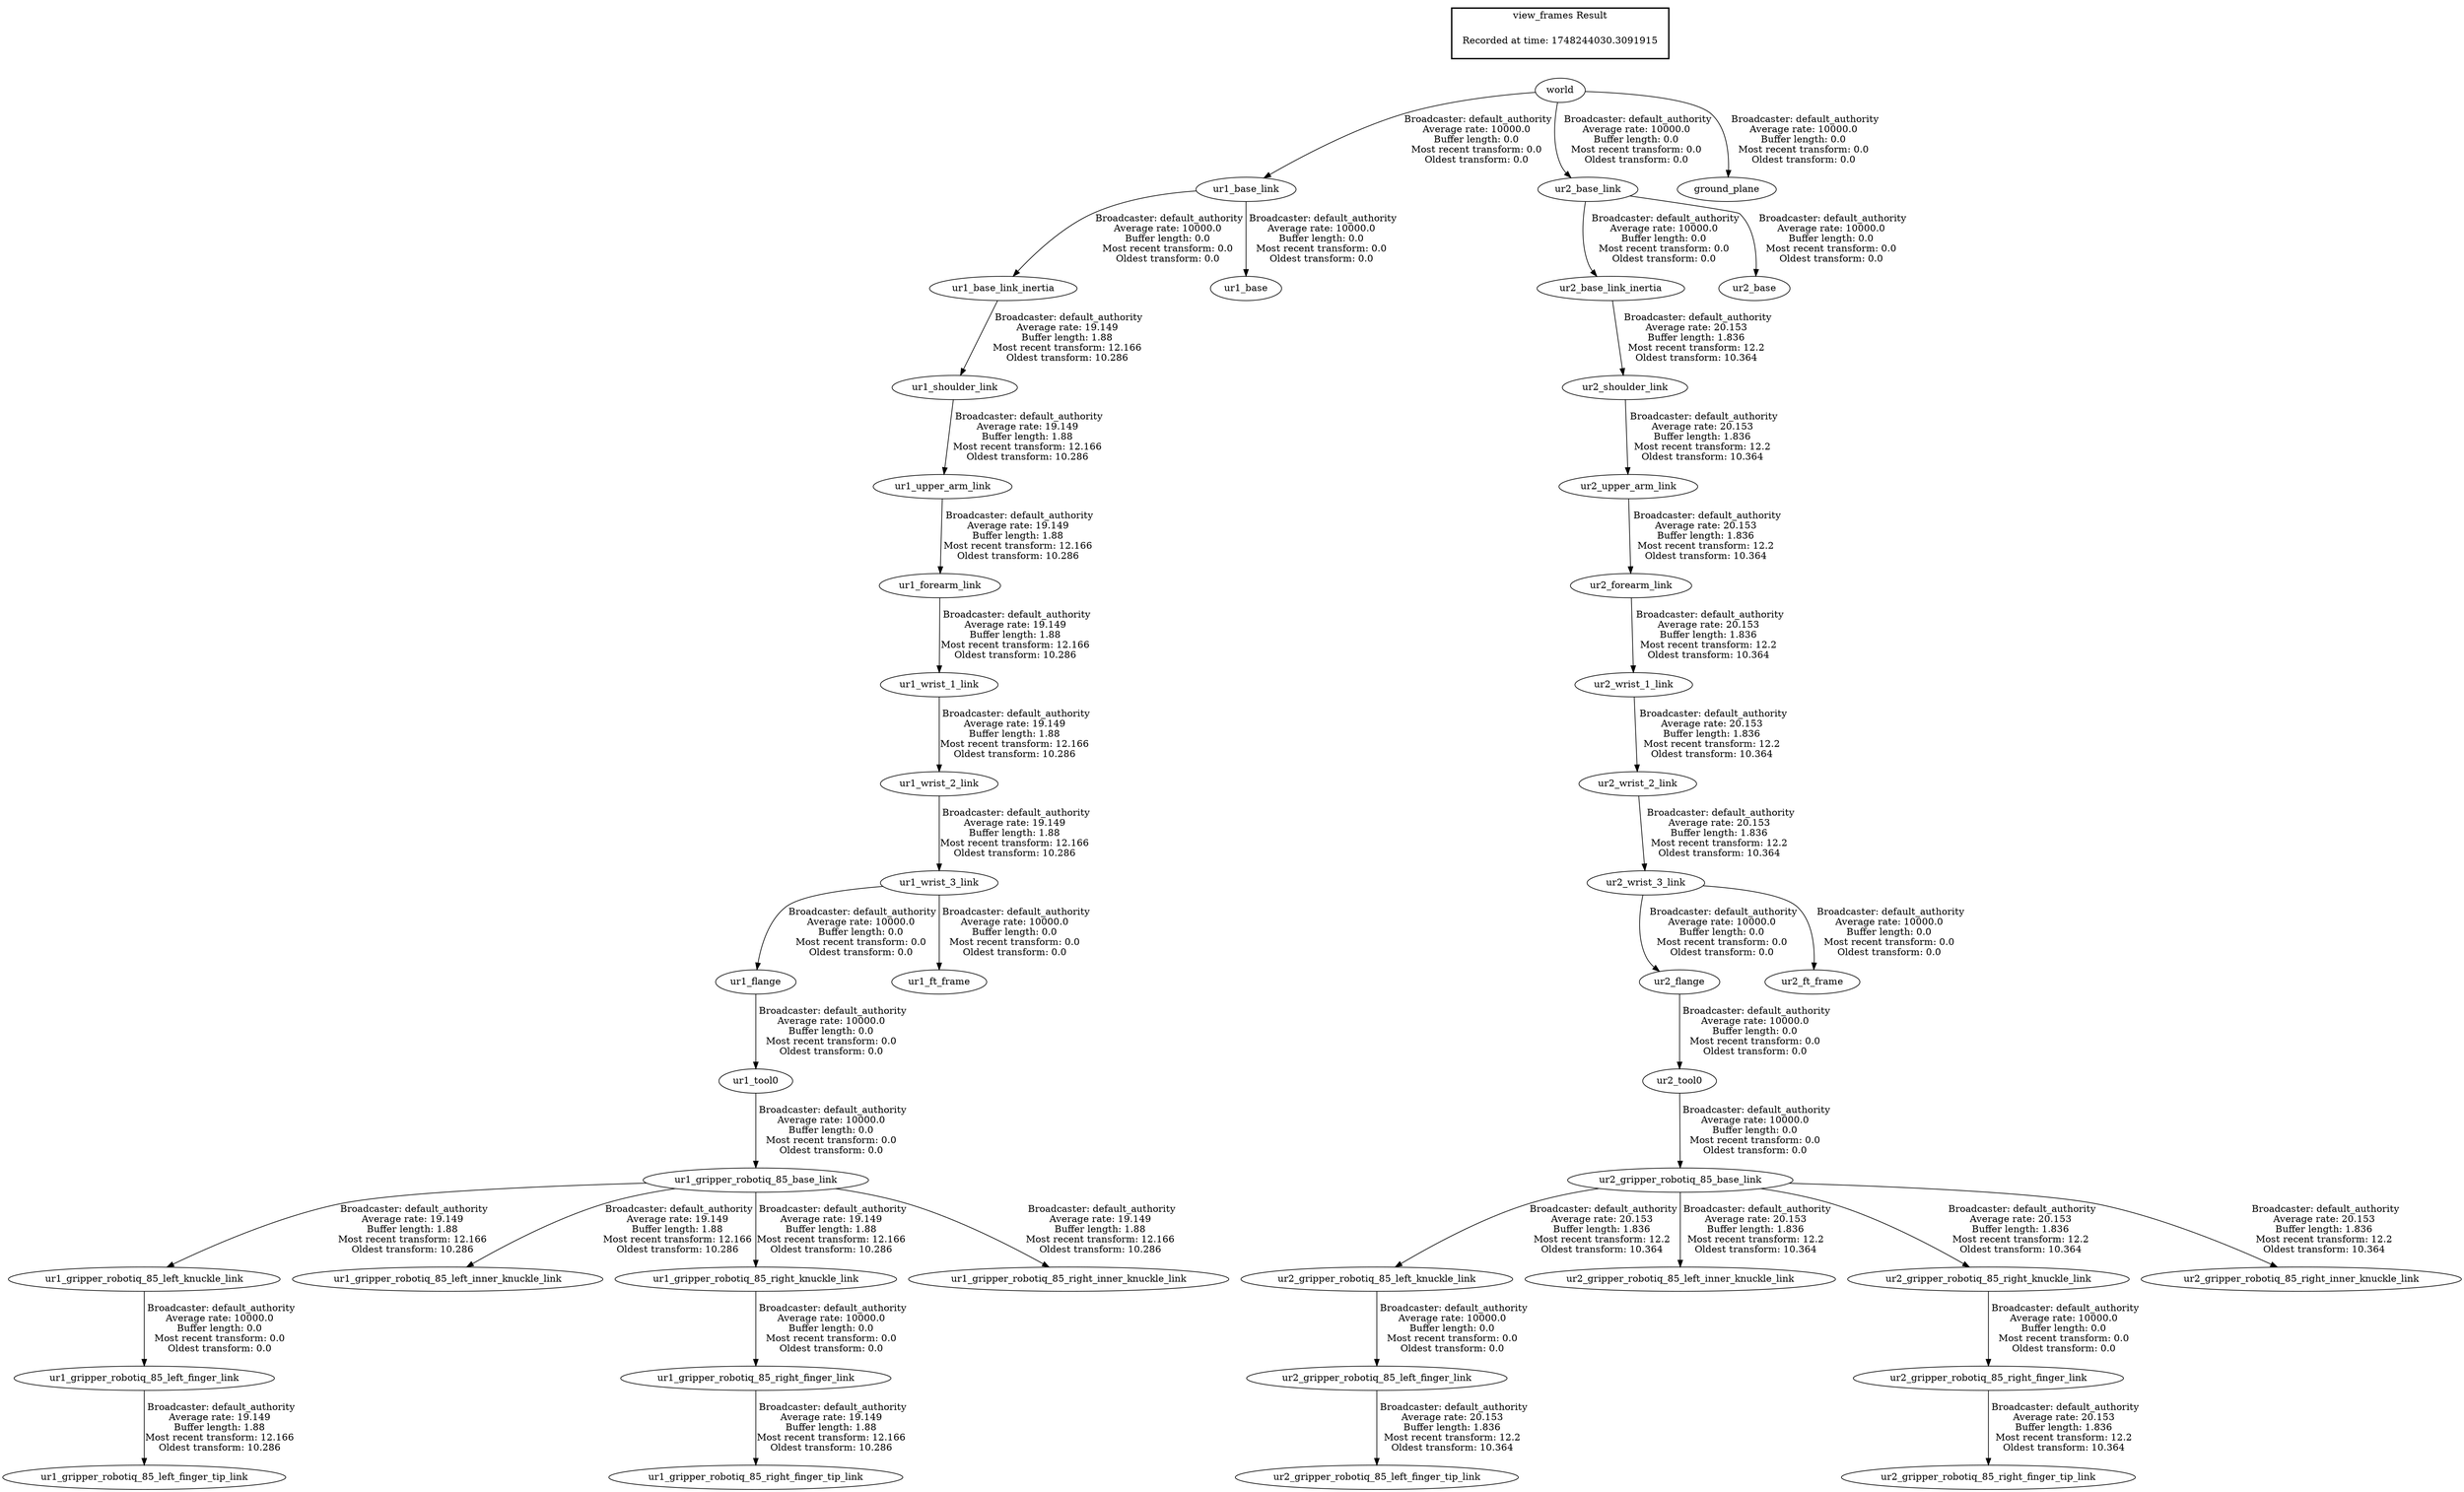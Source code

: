 digraph G {
"ur1_upper_arm_link" -> "ur1_forearm_link"[label=" Broadcaster: default_authority\nAverage rate: 19.149\nBuffer length: 1.88\nMost recent transform: 12.166\nOldest transform: 10.286\n"];
"ur1_shoulder_link" -> "ur1_upper_arm_link"[label=" Broadcaster: default_authority\nAverage rate: 19.149\nBuffer length: 1.88\nMost recent transform: 12.166\nOldest transform: 10.286\n"];
"ur1_gripper_robotiq_85_left_finger_link" -> "ur1_gripper_robotiq_85_left_finger_tip_link"[label=" Broadcaster: default_authority\nAverage rate: 19.149\nBuffer length: 1.88\nMost recent transform: 12.166\nOldest transform: 10.286\n"];
"ur1_gripper_robotiq_85_left_knuckle_link" -> "ur1_gripper_robotiq_85_left_finger_link"[label=" Broadcaster: default_authority\nAverage rate: 10000.0\nBuffer length: 0.0\nMost recent transform: 0.0\nOldest transform: 0.0\n"];
"ur1_gripper_robotiq_85_base_link" -> "ur1_gripper_robotiq_85_left_inner_knuckle_link"[label=" Broadcaster: default_authority\nAverage rate: 19.149\nBuffer length: 1.88\nMost recent transform: 12.166\nOldest transform: 10.286\n"];
"ur1_tool0" -> "ur1_gripper_robotiq_85_base_link"[label=" Broadcaster: default_authority\nAverage rate: 10000.0\nBuffer length: 0.0\nMost recent transform: 0.0\nOldest transform: 0.0\n"];
"ur1_gripper_robotiq_85_base_link" -> "ur1_gripper_robotiq_85_left_knuckle_link"[label=" Broadcaster: default_authority\nAverage rate: 19.149\nBuffer length: 1.88\nMost recent transform: 12.166\nOldest transform: 10.286\n"];
"ur1_gripper_robotiq_85_right_finger_link" -> "ur1_gripper_robotiq_85_right_finger_tip_link"[label=" Broadcaster: default_authority\nAverage rate: 19.149\nBuffer length: 1.88\nMost recent transform: 12.166\nOldest transform: 10.286\n"];
"ur1_gripper_robotiq_85_right_knuckle_link" -> "ur1_gripper_robotiq_85_right_finger_link"[label=" Broadcaster: default_authority\nAverage rate: 10000.0\nBuffer length: 0.0\nMost recent transform: 0.0\nOldest transform: 0.0\n"];
"ur1_gripper_robotiq_85_base_link" -> "ur1_gripper_robotiq_85_right_inner_knuckle_link"[label=" Broadcaster: default_authority\nAverage rate: 19.149\nBuffer length: 1.88\nMost recent transform: 12.166\nOldest transform: 10.286\n"];
"ur1_gripper_robotiq_85_base_link" -> "ur1_gripper_robotiq_85_right_knuckle_link"[label=" Broadcaster: default_authority\nAverage rate: 19.149\nBuffer length: 1.88\nMost recent transform: 12.166\nOldest transform: 10.286\n"];
"ur1_base_link_inertia" -> "ur1_shoulder_link"[label=" Broadcaster: default_authority\nAverage rate: 19.149\nBuffer length: 1.88\nMost recent transform: 12.166\nOldest transform: 10.286\n"];
"ur1_base_link" -> "ur1_base_link_inertia"[label=" Broadcaster: default_authority\nAverage rate: 10000.0\nBuffer length: 0.0\nMost recent transform: 0.0\nOldest transform: 0.0\n"];
"ur1_forearm_link" -> "ur1_wrist_1_link"[label=" Broadcaster: default_authority\nAverage rate: 19.149\nBuffer length: 1.88\nMost recent transform: 12.166\nOldest transform: 10.286\n"];
"ur1_wrist_1_link" -> "ur1_wrist_2_link"[label=" Broadcaster: default_authority\nAverage rate: 19.149\nBuffer length: 1.88\nMost recent transform: 12.166\nOldest transform: 10.286\n"];
"ur1_wrist_2_link" -> "ur1_wrist_3_link"[label=" Broadcaster: default_authority\nAverage rate: 19.149\nBuffer length: 1.88\nMost recent transform: 12.166\nOldest transform: 10.286\n"];
"ur2_upper_arm_link" -> "ur2_forearm_link"[label=" Broadcaster: default_authority\nAverage rate: 20.153\nBuffer length: 1.836\nMost recent transform: 12.2\nOldest transform: 10.364\n"];
"ur2_shoulder_link" -> "ur2_upper_arm_link"[label=" Broadcaster: default_authority\nAverage rate: 20.153\nBuffer length: 1.836\nMost recent transform: 12.2\nOldest transform: 10.364\n"];
"ur2_gripper_robotiq_85_left_finger_link" -> "ur2_gripper_robotiq_85_left_finger_tip_link"[label=" Broadcaster: default_authority\nAverage rate: 20.153\nBuffer length: 1.836\nMost recent transform: 12.2\nOldest transform: 10.364\n"];
"ur2_gripper_robotiq_85_left_knuckle_link" -> "ur2_gripper_robotiq_85_left_finger_link"[label=" Broadcaster: default_authority\nAverage rate: 10000.0\nBuffer length: 0.0\nMost recent transform: 0.0\nOldest transform: 0.0\n"];
"ur2_gripper_robotiq_85_base_link" -> "ur2_gripper_robotiq_85_left_inner_knuckle_link"[label=" Broadcaster: default_authority\nAverage rate: 20.153\nBuffer length: 1.836\nMost recent transform: 12.2\nOldest transform: 10.364\n"];
"ur2_tool0" -> "ur2_gripper_robotiq_85_base_link"[label=" Broadcaster: default_authority\nAverage rate: 10000.0\nBuffer length: 0.0\nMost recent transform: 0.0\nOldest transform: 0.0\n"];
"ur2_gripper_robotiq_85_base_link" -> "ur2_gripper_robotiq_85_left_knuckle_link"[label=" Broadcaster: default_authority\nAverage rate: 20.153\nBuffer length: 1.836\nMost recent transform: 12.2\nOldest transform: 10.364\n"];
"ur2_gripper_robotiq_85_right_finger_link" -> "ur2_gripper_robotiq_85_right_finger_tip_link"[label=" Broadcaster: default_authority\nAverage rate: 20.153\nBuffer length: 1.836\nMost recent transform: 12.2\nOldest transform: 10.364\n"];
"ur2_gripper_robotiq_85_right_knuckle_link" -> "ur2_gripper_robotiq_85_right_finger_link"[label=" Broadcaster: default_authority\nAverage rate: 10000.0\nBuffer length: 0.0\nMost recent transform: 0.0\nOldest transform: 0.0\n"];
"ur2_gripper_robotiq_85_base_link" -> "ur2_gripper_robotiq_85_right_inner_knuckle_link"[label=" Broadcaster: default_authority\nAverage rate: 20.153\nBuffer length: 1.836\nMost recent transform: 12.2\nOldest transform: 10.364\n"];
"ur2_gripper_robotiq_85_base_link" -> "ur2_gripper_robotiq_85_right_knuckle_link"[label=" Broadcaster: default_authority\nAverage rate: 20.153\nBuffer length: 1.836\nMost recent transform: 12.2\nOldest transform: 10.364\n"];
"ur2_base_link_inertia" -> "ur2_shoulder_link"[label=" Broadcaster: default_authority\nAverage rate: 20.153\nBuffer length: 1.836\nMost recent transform: 12.2\nOldest transform: 10.364\n"];
"ur2_base_link" -> "ur2_base_link_inertia"[label=" Broadcaster: default_authority\nAverage rate: 10000.0\nBuffer length: 0.0\nMost recent transform: 0.0\nOldest transform: 0.0\n"];
"ur2_forearm_link" -> "ur2_wrist_1_link"[label=" Broadcaster: default_authority\nAverage rate: 20.153\nBuffer length: 1.836\nMost recent transform: 12.2\nOldest transform: 10.364\n"];
"ur2_wrist_1_link" -> "ur2_wrist_2_link"[label=" Broadcaster: default_authority\nAverage rate: 20.153\nBuffer length: 1.836\nMost recent transform: 12.2\nOldest transform: 10.364\n"];
"ur2_wrist_2_link" -> "ur2_wrist_3_link"[label=" Broadcaster: default_authority\nAverage rate: 20.153\nBuffer length: 1.836\nMost recent transform: 12.2\nOldest transform: 10.364\n"];
"world" -> "ground_plane"[label=" Broadcaster: default_authority\nAverage rate: 10000.0\nBuffer length: 0.0\nMost recent transform: 0.0\nOldest transform: 0.0\n"];
"world" -> "ur2_base_link"[label=" Broadcaster: default_authority\nAverage rate: 10000.0\nBuffer length: 0.0\nMost recent transform: 0.0\nOldest transform: 0.0\n"];
"ur2_base_link" -> "ur2_base"[label=" Broadcaster: default_authority\nAverage rate: 10000.0\nBuffer length: 0.0\nMost recent transform: 0.0\nOldest transform: 0.0\n"];
"ur2_flange" -> "ur2_tool0"[label=" Broadcaster: default_authority\nAverage rate: 10000.0\nBuffer length: 0.0\nMost recent transform: 0.0\nOldest transform: 0.0\n"];
"ur2_wrist_3_link" -> "ur2_flange"[label=" Broadcaster: default_authority\nAverage rate: 10000.0\nBuffer length: 0.0\nMost recent transform: 0.0\nOldest transform: 0.0\n"];
"ur2_wrist_3_link" -> "ur2_ft_frame"[label=" Broadcaster: default_authority\nAverage rate: 10000.0\nBuffer length: 0.0\nMost recent transform: 0.0\nOldest transform: 0.0\n"];
"world" -> "ur1_base_link"[label=" Broadcaster: default_authority\nAverage rate: 10000.0\nBuffer length: 0.0\nMost recent transform: 0.0\nOldest transform: 0.0\n"];
"ur1_base_link" -> "ur1_base"[label=" Broadcaster: default_authority\nAverage rate: 10000.0\nBuffer length: 0.0\nMost recent transform: 0.0\nOldest transform: 0.0\n"];
"ur1_flange" -> "ur1_tool0"[label=" Broadcaster: default_authority\nAverage rate: 10000.0\nBuffer length: 0.0\nMost recent transform: 0.0\nOldest transform: 0.0\n"];
"ur1_wrist_3_link" -> "ur1_flange"[label=" Broadcaster: default_authority\nAverage rate: 10000.0\nBuffer length: 0.0\nMost recent transform: 0.0\nOldest transform: 0.0\n"];
"ur1_wrist_3_link" -> "ur1_ft_frame"[label=" Broadcaster: default_authority\nAverage rate: 10000.0\nBuffer length: 0.0\nMost recent transform: 0.0\nOldest transform: 0.0\n"];
edge [style=invis];
 subgraph cluster_legend { style=bold; color=black; label ="view_frames Result";
"Recorded at time: 1748244030.3091915"[ shape=plaintext ] ;
}->"world";
}